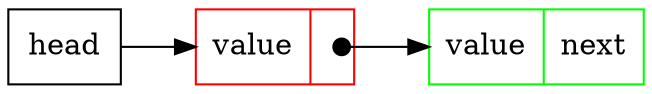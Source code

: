 digraph add_entry
{
    rankdir=LR;
    node [shape=record];
    node1 [label="{<value>value | <next> }", color=red];
    head [shaoe=box];
    node0 [label="{<value>value | <next> next }", color=green];
    head -> node1:value;
    node1:next:c -> node0:value [arrowtail=dot, dir=both, tailclip=false];
}
